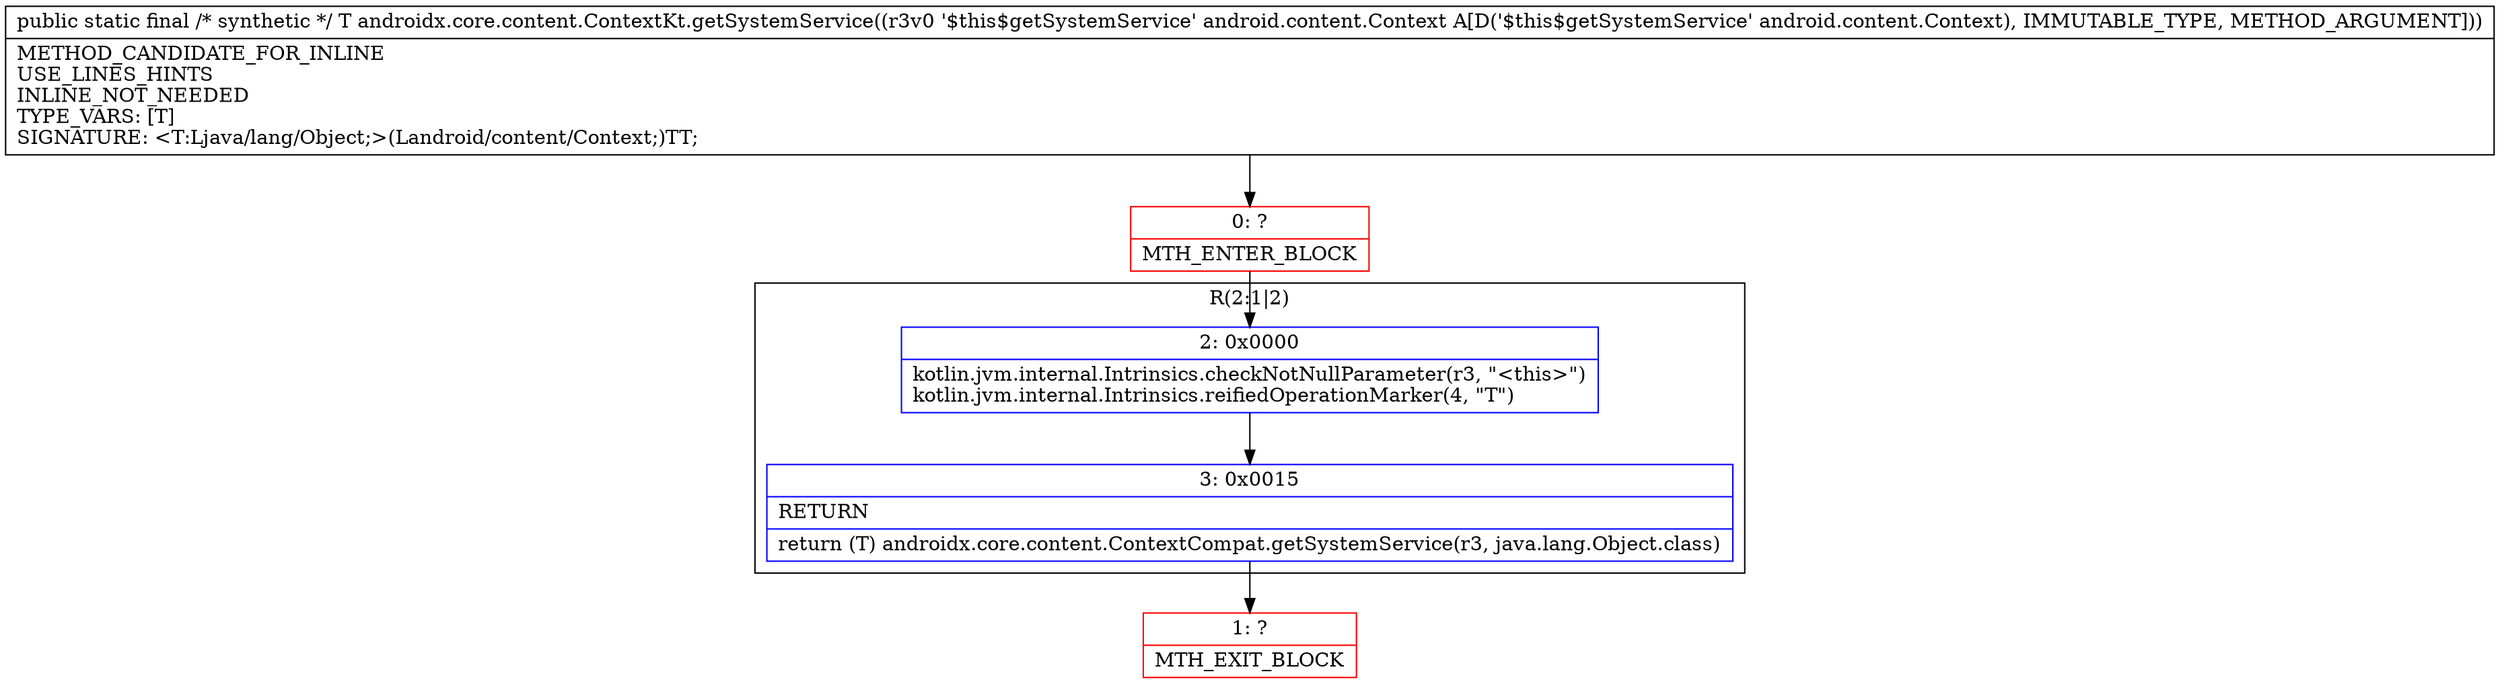digraph "CFG forandroidx.core.content.ContextKt.getSystemService(Landroid\/content\/Context;)Ljava\/lang\/Object;" {
subgraph cluster_Region_682500597 {
label = "R(2:1|2)";
node [shape=record,color=blue];
Node_2 [shape=record,label="{2\:\ 0x0000|kotlin.jvm.internal.Intrinsics.checkNotNullParameter(r3, \"\<this\>\")\lkotlin.jvm.internal.Intrinsics.reifiedOperationMarker(4, \"T\")\l}"];
Node_3 [shape=record,label="{3\:\ 0x0015|RETURN\l|return (T) androidx.core.content.ContextCompat.getSystemService(r3, java.lang.Object.class)\l}"];
}
Node_0 [shape=record,color=red,label="{0\:\ ?|MTH_ENTER_BLOCK\l}"];
Node_1 [shape=record,color=red,label="{1\:\ ?|MTH_EXIT_BLOCK\l}"];
MethodNode[shape=record,label="{public static final \/* synthetic *\/ T androidx.core.content.ContextKt.getSystemService((r3v0 '$this$getSystemService' android.content.Context A[D('$this$getSystemService' android.content.Context), IMMUTABLE_TYPE, METHOD_ARGUMENT]))  | METHOD_CANDIDATE_FOR_INLINE\lUSE_LINES_HINTS\lINLINE_NOT_NEEDED\lTYPE_VARS: [T]\lSIGNATURE: \<T:Ljava\/lang\/Object;\>(Landroid\/content\/Context;)TT;\l}"];
MethodNode -> Node_0;Node_2 -> Node_3;
Node_3 -> Node_1;
Node_0 -> Node_2;
}

